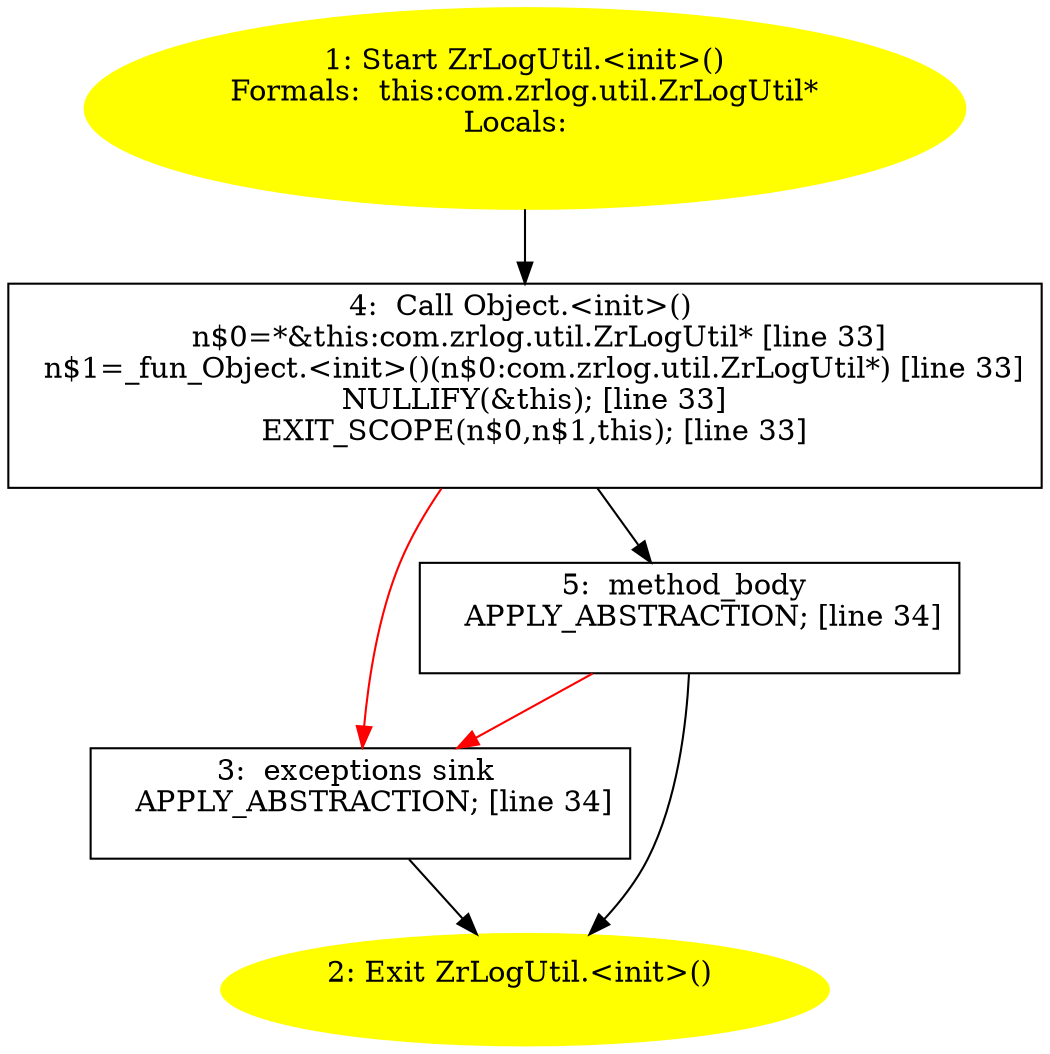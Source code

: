 /* @generated */
digraph cfg {
"com.zrlog.util.ZrLogUtil.<init>().92ded8231fbc696f01f6bfd99ff7b3b8_1" [label="1: Start ZrLogUtil.<init>()\nFormals:  this:com.zrlog.util.ZrLogUtil*\nLocals:  \n  " color=yellow style=filled]
	

	 "com.zrlog.util.ZrLogUtil.<init>().92ded8231fbc696f01f6bfd99ff7b3b8_1" -> "com.zrlog.util.ZrLogUtil.<init>().92ded8231fbc696f01f6bfd99ff7b3b8_4" ;
"com.zrlog.util.ZrLogUtil.<init>().92ded8231fbc696f01f6bfd99ff7b3b8_2" [label="2: Exit ZrLogUtil.<init>() \n  " color=yellow style=filled]
	

"com.zrlog.util.ZrLogUtil.<init>().92ded8231fbc696f01f6bfd99ff7b3b8_3" [label="3:  exceptions sink \n   APPLY_ABSTRACTION; [line 34]\n " shape="box"]
	

	 "com.zrlog.util.ZrLogUtil.<init>().92ded8231fbc696f01f6bfd99ff7b3b8_3" -> "com.zrlog.util.ZrLogUtil.<init>().92ded8231fbc696f01f6bfd99ff7b3b8_2" ;
"com.zrlog.util.ZrLogUtil.<init>().92ded8231fbc696f01f6bfd99ff7b3b8_4" [label="4:  Call Object.<init>() \n   n$0=*&this:com.zrlog.util.ZrLogUtil* [line 33]\n  n$1=_fun_Object.<init>()(n$0:com.zrlog.util.ZrLogUtil*) [line 33]\n  NULLIFY(&this); [line 33]\n  EXIT_SCOPE(n$0,n$1,this); [line 33]\n " shape="box"]
	

	 "com.zrlog.util.ZrLogUtil.<init>().92ded8231fbc696f01f6bfd99ff7b3b8_4" -> "com.zrlog.util.ZrLogUtil.<init>().92ded8231fbc696f01f6bfd99ff7b3b8_5" ;
	 "com.zrlog.util.ZrLogUtil.<init>().92ded8231fbc696f01f6bfd99ff7b3b8_4" -> "com.zrlog.util.ZrLogUtil.<init>().92ded8231fbc696f01f6bfd99ff7b3b8_3" [color="red" ];
"com.zrlog.util.ZrLogUtil.<init>().92ded8231fbc696f01f6bfd99ff7b3b8_5" [label="5:  method_body \n   APPLY_ABSTRACTION; [line 34]\n " shape="box"]
	

	 "com.zrlog.util.ZrLogUtil.<init>().92ded8231fbc696f01f6bfd99ff7b3b8_5" -> "com.zrlog.util.ZrLogUtil.<init>().92ded8231fbc696f01f6bfd99ff7b3b8_2" ;
	 "com.zrlog.util.ZrLogUtil.<init>().92ded8231fbc696f01f6bfd99ff7b3b8_5" -> "com.zrlog.util.ZrLogUtil.<init>().92ded8231fbc696f01f6bfd99ff7b3b8_3" [color="red" ];
}
